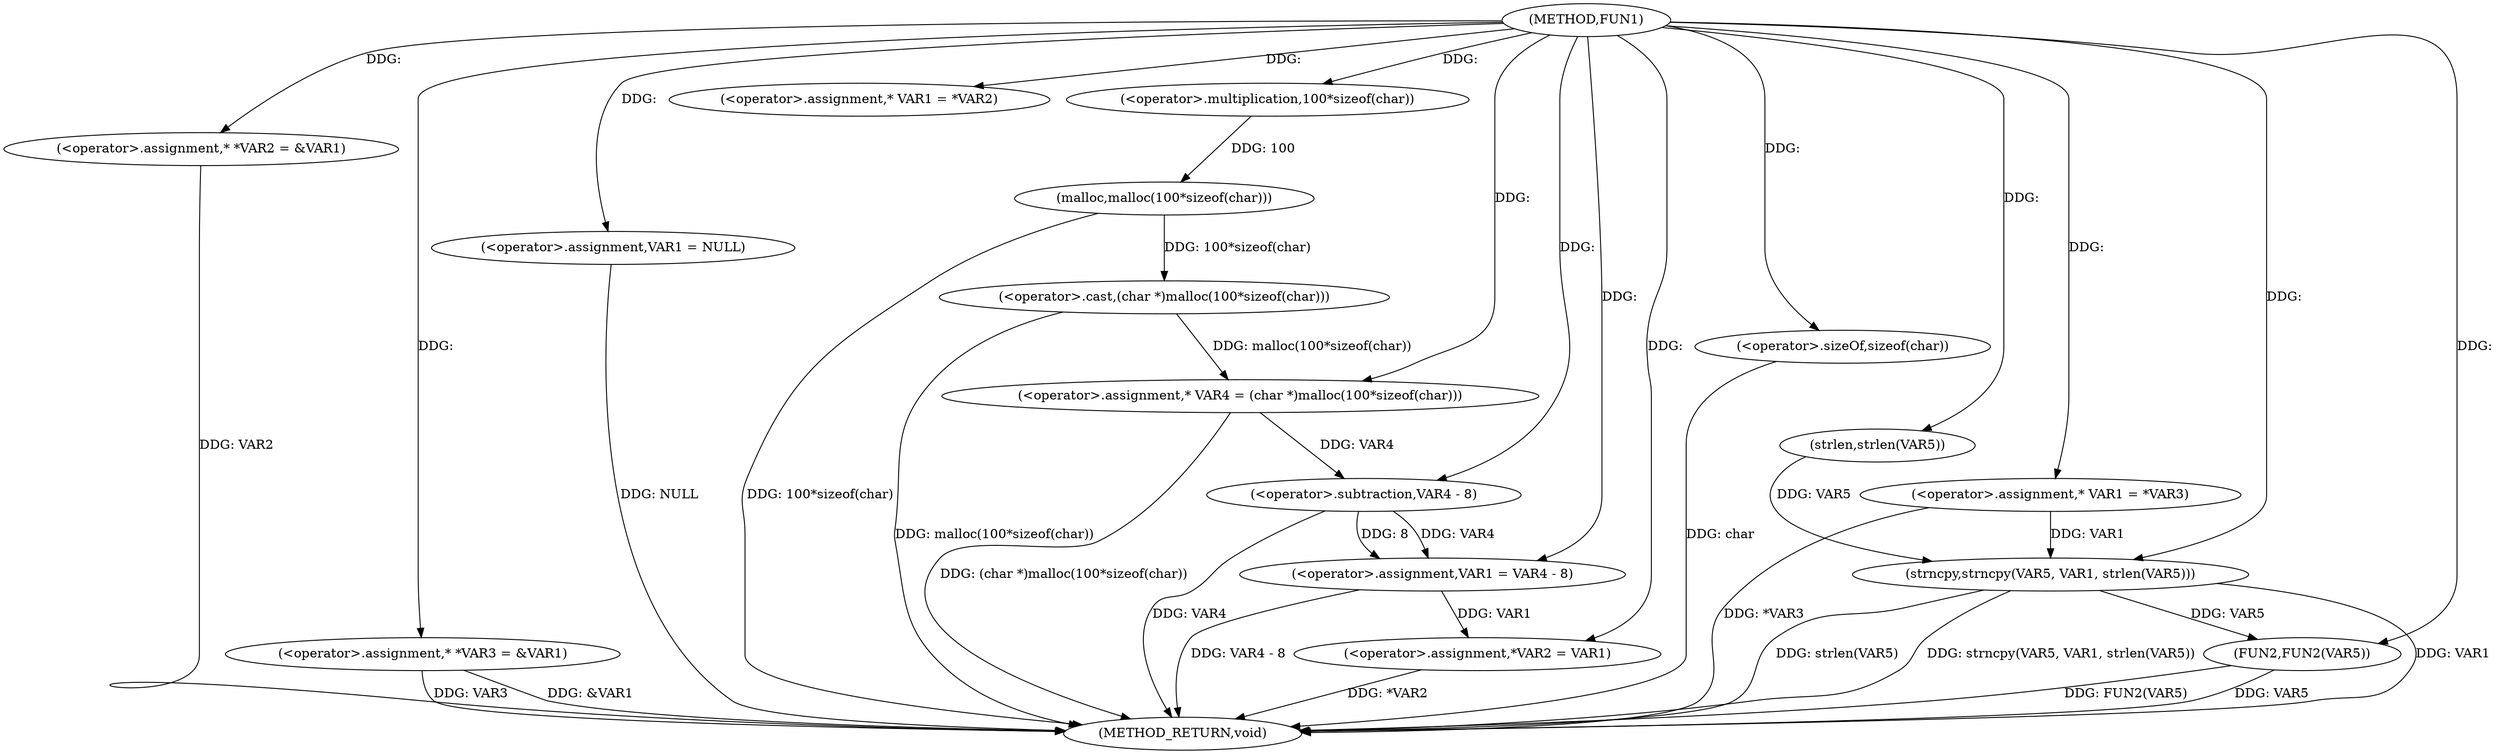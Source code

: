 digraph FUN1 {  
"1000100" [label = "(METHOD,FUN1)" ]
"1000157" [label = "(METHOD_RETURN,void)" ]
"1000104" [label = "(<operator>.assignment,* *VAR2 = &VAR1)" ]
"1000109" [label = "(<operator>.assignment,* *VAR3 = &VAR1)" ]
"1000113" [label = "(<operator>.assignment,VAR1 = NULL)" ]
"1000118" [label = "(<operator>.assignment,* VAR1 = *VAR2)" ]
"1000124" [label = "(<operator>.assignment,* VAR4 = (char *)malloc(100*sizeof(char)))" ]
"1000126" [label = "(<operator>.cast,(char *)malloc(100*sizeof(char)))" ]
"1000128" [label = "(malloc,malloc(100*sizeof(char)))" ]
"1000129" [label = "(<operator>.multiplication,100*sizeof(char))" ]
"1000131" [label = "(<operator>.sizeOf,sizeof(char))" ]
"1000133" [label = "(<operator>.assignment,VAR1 = VAR4 - 8)" ]
"1000135" [label = "(<operator>.subtraction,VAR4 - 8)" ]
"1000138" [label = "(<operator>.assignment,*VAR2 = VAR1)" ]
"1000144" [label = "(<operator>.assignment,* VAR1 = *VAR3)" ]
"1000150" [label = "(strncpy,strncpy(VAR5, VAR1, strlen(VAR5)))" ]
"1000153" [label = "(strlen,strlen(VAR5))" ]
"1000155" [label = "(FUN2,FUN2(VAR5))" ]
  "1000124" -> "1000157"  [ label = "DDG: (char *)malloc(100*sizeof(char))"] 
  "1000104" -> "1000157"  [ label = "DDG: VAR2"] 
  "1000150" -> "1000157"  [ label = "DDG: VAR1"] 
  "1000113" -> "1000157"  [ label = "DDG: NULL"] 
  "1000150" -> "1000157"  [ label = "DDG: strlen(VAR5)"] 
  "1000135" -> "1000157"  [ label = "DDG: VAR4"] 
  "1000150" -> "1000157"  [ label = "DDG: strncpy(VAR5, VAR1, strlen(VAR5))"] 
  "1000144" -> "1000157"  [ label = "DDG: *VAR3"] 
  "1000109" -> "1000157"  [ label = "DDG: &VAR1"] 
  "1000131" -> "1000157"  [ label = "DDG: char"] 
  "1000138" -> "1000157"  [ label = "DDG: *VAR2"] 
  "1000128" -> "1000157"  [ label = "DDG: 100*sizeof(char)"] 
  "1000155" -> "1000157"  [ label = "DDG: FUN2(VAR5)"] 
  "1000133" -> "1000157"  [ label = "DDG: VAR4 - 8"] 
  "1000109" -> "1000157"  [ label = "DDG: VAR3"] 
  "1000126" -> "1000157"  [ label = "DDG: malloc(100*sizeof(char))"] 
  "1000155" -> "1000157"  [ label = "DDG: VAR5"] 
  "1000100" -> "1000104"  [ label = "DDG: "] 
  "1000100" -> "1000109"  [ label = "DDG: "] 
  "1000100" -> "1000113"  [ label = "DDG: "] 
  "1000100" -> "1000118"  [ label = "DDG: "] 
  "1000126" -> "1000124"  [ label = "DDG: malloc(100*sizeof(char))"] 
  "1000100" -> "1000124"  [ label = "DDG: "] 
  "1000128" -> "1000126"  [ label = "DDG: 100*sizeof(char)"] 
  "1000129" -> "1000128"  [ label = "DDG: 100"] 
  "1000100" -> "1000129"  [ label = "DDG: "] 
  "1000100" -> "1000131"  [ label = "DDG: "] 
  "1000135" -> "1000133"  [ label = "DDG: VAR4"] 
  "1000135" -> "1000133"  [ label = "DDG: 8"] 
  "1000100" -> "1000133"  [ label = "DDG: "] 
  "1000124" -> "1000135"  [ label = "DDG: VAR4"] 
  "1000100" -> "1000135"  [ label = "DDG: "] 
  "1000133" -> "1000138"  [ label = "DDG: VAR1"] 
  "1000100" -> "1000138"  [ label = "DDG: "] 
  "1000100" -> "1000144"  [ label = "DDG: "] 
  "1000153" -> "1000150"  [ label = "DDG: VAR5"] 
  "1000100" -> "1000150"  [ label = "DDG: "] 
  "1000144" -> "1000150"  [ label = "DDG: VAR1"] 
  "1000100" -> "1000153"  [ label = "DDG: "] 
  "1000150" -> "1000155"  [ label = "DDG: VAR5"] 
  "1000100" -> "1000155"  [ label = "DDG: "] 
}
